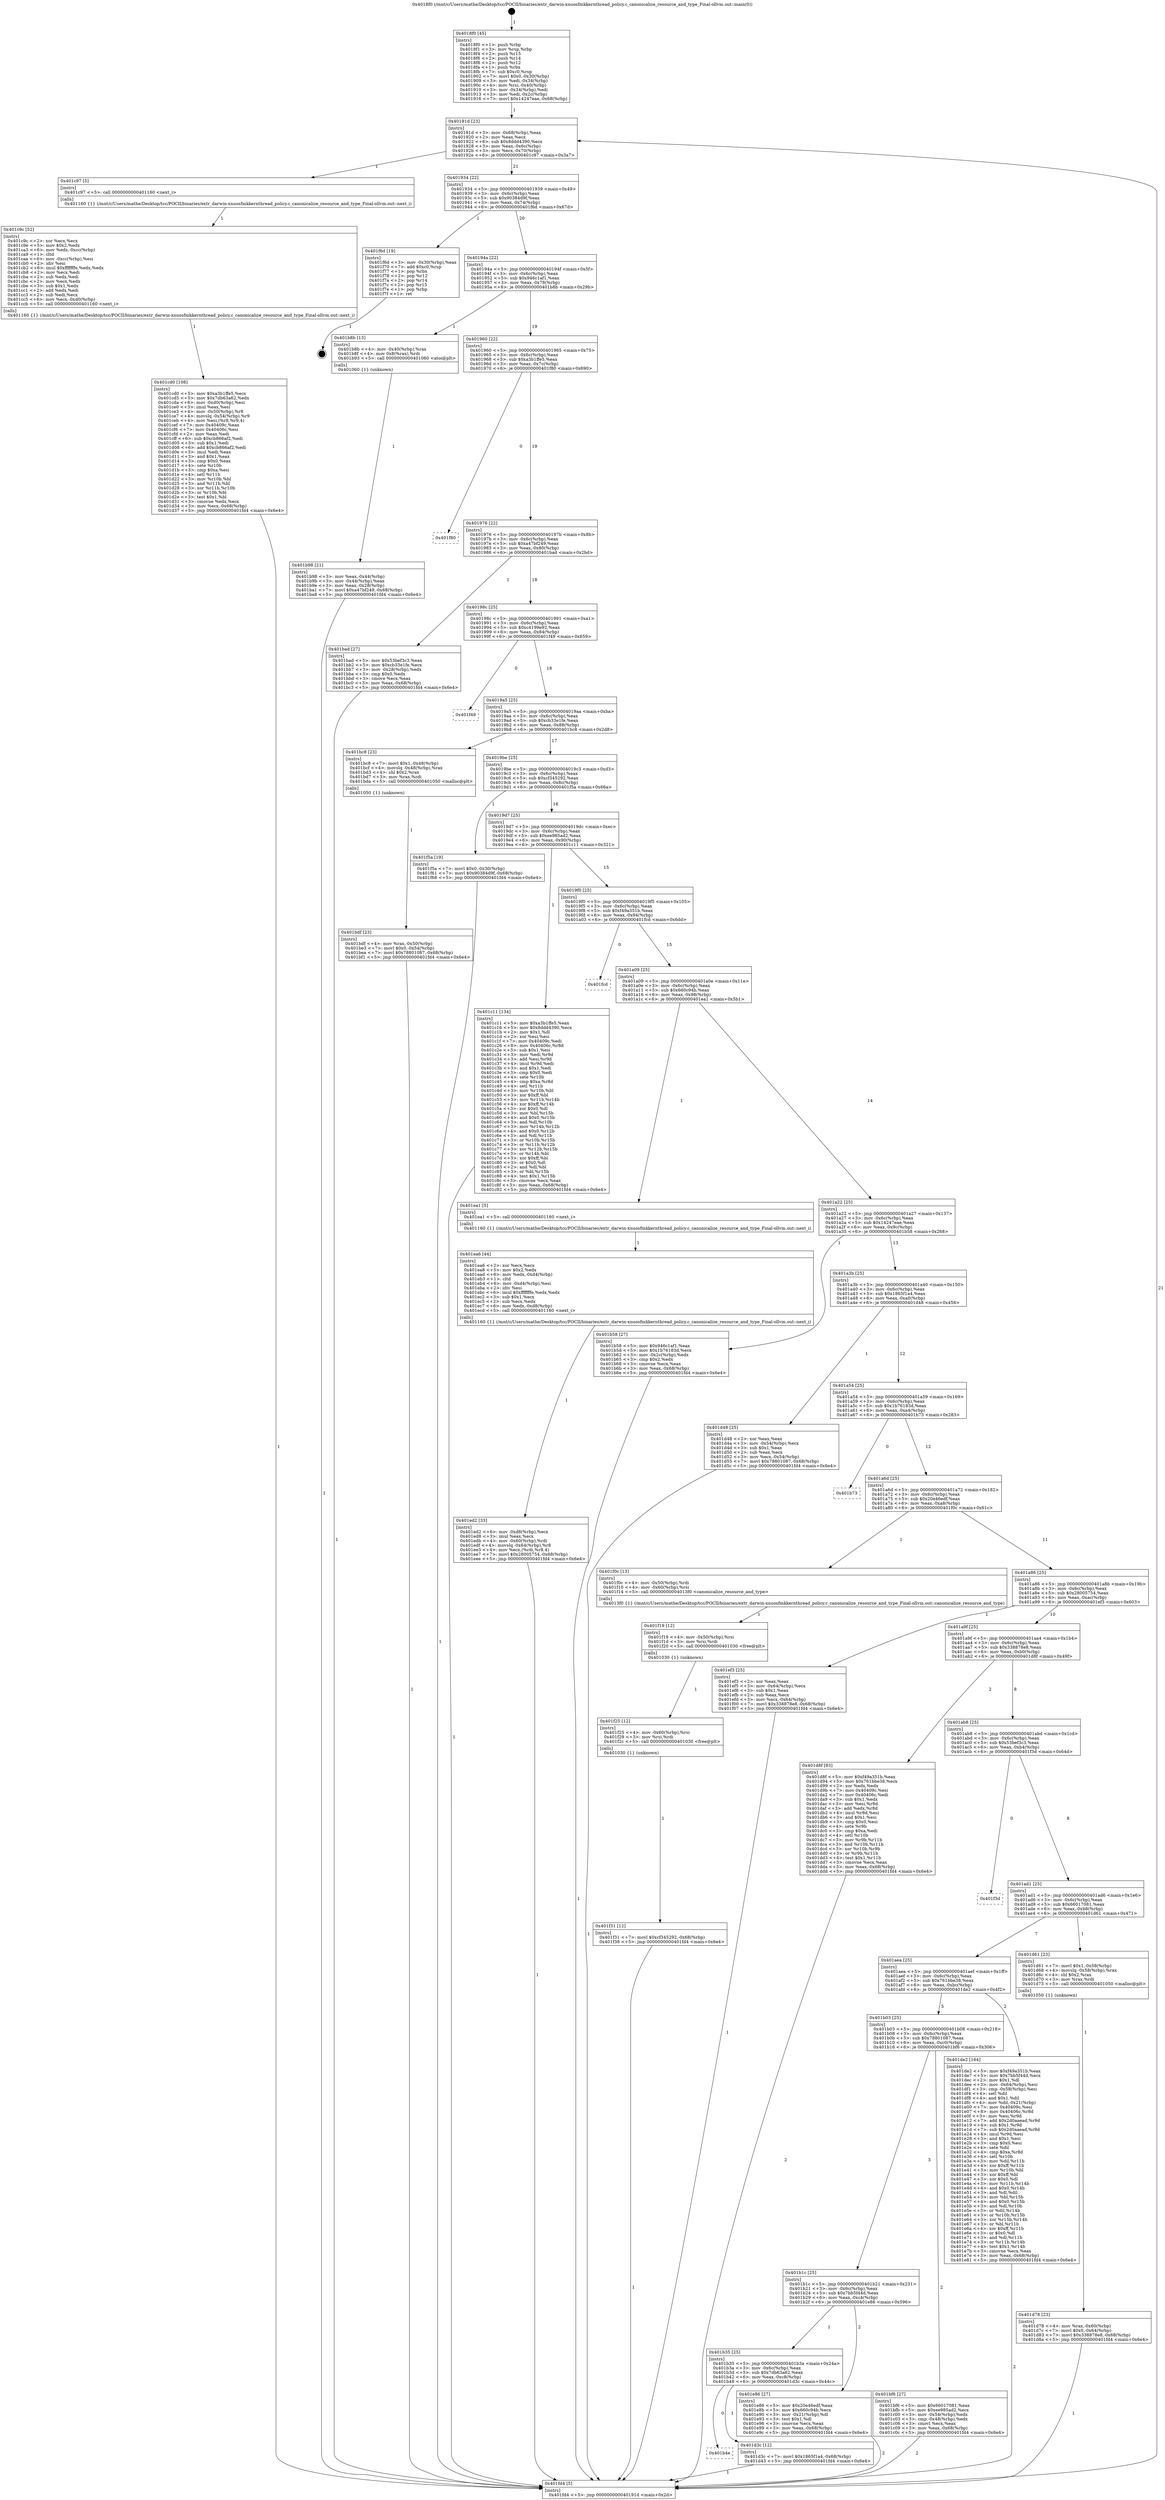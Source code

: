 digraph "0x4018f0" {
  label = "0x4018f0 (/mnt/c/Users/mathe/Desktop/tcc/POCII/binaries/extr_darwin-xnuosfmkkernthread_policy.c_canonicalize_resource_and_type_Final-ollvm.out::main(0))"
  labelloc = "t"
  node[shape=record]

  Entry [label="",width=0.3,height=0.3,shape=circle,fillcolor=black,style=filled]
  "0x40191d" [label="{
     0x40191d [23]\l
     | [instrs]\l
     &nbsp;&nbsp;0x40191d \<+3\>: mov -0x68(%rbp),%eax\l
     &nbsp;&nbsp;0x401920 \<+2\>: mov %eax,%ecx\l
     &nbsp;&nbsp;0x401922 \<+6\>: sub $0x8ddd4390,%ecx\l
     &nbsp;&nbsp;0x401928 \<+3\>: mov %eax,-0x6c(%rbp)\l
     &nbsp;&nbsp;0x40192b \<+3\>: mov %ecx,-0x70(%rbp)\l
     &nbsp;&nbsp;0x40192e \<+6\>: je 0000000000401c97 \<main+0x3a7\>\l
  }"]
  "0x401c97" [label="{
     0x401c97 [5]\l
     | [instrs]\l
     &nbsp;&nbsp;0x401c97 \<+5\>: call 0000000000401160 \<next_i\>\l
     | [calls]\l
     &nbsp;&nbsp;0x401160 \{1\} (/mnt/c/Users/mathe/Desktop/tcc/POCII/binaries/extr_darwin-xnuosfmkkernthread_policy.c_canonicalize_resource_and_type_Final-ollvm.out::next_i)\l
  }"]
  "0x401934" [label="{
     0x401934 [22]\l
     | [instrs]\l
     &nbsp;&nbsp;0x401934 \<+5\>: jmp 0000000000401939 \<main+0x49\>\l
     &nbsp;&nbsp;0x401939 \<+3\>: mov -0x6c(%rbp),%eax\l
     &nbsp;&nbsp;0x40193c \<+5\>: sub $0x90384d9f,%eax\l
     &nbsp;&nbsp;0x401941 \<+3\>: mov %eax,-0x74(%rbp)\l
     &nbsp;&nbsp;0x401944 \<+6\>: je 0000000000401f6d \<main+0x67d\>\l
  }"]
  Exit [label="",width=0.3,height=0.3,shape=circle,fillcolor=black,style=filled,peripheries=2]
  "0x401f6d" [label="{
     0x401f6d [19]\l
     | [instrs]\l
     &nbsp;&nbsp;0x401f6d \<+3\>: mov -0x30(%rbp),%eax\l
     &nbsp;&nbsp;0x401f70 \<+7\>: add $0xc0,%rsp\l
     &nbsp;&nbsp;0x401f77 \<+1\>: pop %rbx\l
     &nbsp;&nbsp;0x401f78 \<+2\>: pop %r12\l
     &nbsp;&nbsp;0x401f7a \<+2\>: pop %r14\l
     &nbsp;&nbsp;0x401f7c \<+2\>: pop %r15\l
     &nbsp;&nbsp;0x401f7e \<+1\>: pop %rbp\l
     &nbsp;&nbsp;0x401f7f \<+1\>: ret\l
  }"]
  "0x40194a" [label="{
     0x40194a [22]\l
     | [instrs]\l
     &nbsp;&nbsp;0x40194a \<+5\>: jmp 000000000040194f \<main+0x5f\>\l
     &nbsp;&nbsp;0x40194f \<+3\>: mov -0x6c(%rbp),%eax\l
     &nbsp;&nbsp;0x401952 \<+5\>: sub $0x946c1af1,%eax\l
     &nbsp;&nbsp;0x401957 \<+3\>: mov %eax,-0x78(%rbp)\l
     &nbsp;&nbsp;0x40195a \<+6\>: je 0000000000401b8b \<main+0x29b\>\l
  }"]
  "0x401f31" [label="{
     0x401f31 [12]\l
     | [instrs]\l
     &nbsp;&nbsp;0x401f31 \<+7\>: movl $0xcf345292,-0x68(%rbp)\l
     &nbsp;&nbsp;0x401f38 \<+5\>: jmp 0000000000401fd4 \<main+0x6e4\>\l
  }"]
  "0x401b8b" [label="{
     0x401b8b [13]\l
     | [instrs]\l
     &nbsp;&nbsp;0x401b8b \<+4\>: mov -0x40(%rbp),%rax\l
     &nbsp;&nbsp;0x401b8f \<+4\>: mov 0x8(%rax),%rdi\l
     &nbsp;&nbsp;0x401b93 \<+5\>: call 0000000000401060 \<atoi@plt\>\l
     | [calls]\l
     &nbsp;&nbsp;0x401060 \{1\} (unknown)\l
  }"]
  "0x401960" [label="{
     0x401960 [22]\l
     | [instrs]\l
     &nbsp;&nbsp;0x401960 \<+5\>: jmp 0000000000401965 \<main+0x75\>\l
     &nbsp;&nbsp;0x401965 \<+3\>: mov -0x6c(%rbp),%eax\l
     &nbsp;&nbsp;0x401968 \<+5\>: sub $0xa3b1ffe5,%eax\l
     &nbsp;&nbsp;0x40196d \<+3\>: mov %eax,-0x7c(%rbp)\l
     &nbsp;&nbsp;0x401970 \<+6\>: je 0000000000401f80 \<main+0x690\>\l
  }"]
  "0x401f25" [label="{
     0x401f25 [12]\l
     | [instrs]\l
     &nbsp;&nbsp;0x401f25 \<+4\>: mov -0x60(%rbp),%rsi\l
     &nbsp;&nbsp;0x401f29 \<+3\>: mov %rsi,%rdi\l
     &nbsp;&nbsp;0x401f2c \<+5\>: call 0000000000401030 \<free@plt\>\l
     | [calls]\l
     &nbsp;&nbsp;0x401030 \{1\} (unknown)\l
  }"]
  "0x401f80" [label="{
     0x401f80\l
  }", style=dashed]
  "0x401976" [label="{
     0x401976 [22]\l
     | [instrs]\l
     &nbsp;&nbsp;0x401976 \<+5\>: jmp 000000000040197b \<main+0x8b\>\l
     &nbsp;&nbsp;0x40197b \<+3\>: mov -0x6c(%rbp),%eax\l
     &nbsp;&nbsp;0x40197e \<+5\>: sub $0xa47bf249,%eax\l
     &nbsp;&nbsp;0x401983 \<+3\>: mov %eax,-0x80(%rbp)\l
     &nbsp;&nbsp;0x401986 \<+6\>: je 0000000000401bad \<main+0x2bd\>\l
  }"]
  "0x401f19" [label="{
     0x401f19 [12]\l
     | [instrs]\l
     &nbsp;&nbsp;0x401f19 \<+4\>: mov -0x50(%rbp),%rsi\l
     &nbsp;&nbsp;0x401f1d \<+3\>: mov %rsi,%rdi\l
     &nbsp;&nbsp;0x401f20 \<+5\>: call 0000000000401030 \<free@plt\>\l
     | [calls]\l
     &nbsp;&nbsp;0x401030 \{1\} (unknown)\l
  }"]
  "0x401bad" [label="{
     0x401bad [27]\l
     | [instrs]\l
     &nbsp;&nbsp;0x401bad \<+5\>: mov $0x53bef3c3,%eax\l
     &nbsp;&nbsp;0x401bb2 \<+5\>: mov $0xcb33e1fe,%ecx\l
     &nbsp;&nbsp;0x401bb7 \<+3\>: mov -0x28(%rbp),%edx\l
     &nbsp;&nbsp;0x401bba \<+3\>: cmp $0x0,%edx\l
     &nbsp;&nbsp;0x401bbd \<+3\>: cmove %ecx,%eax\l
     &nbsp;&nbsp;0x401bc0 \<+3\>: mov %eax,-0x68(%rbp)\l
     &nbsp;&nbsp;0x401bc3 \<+5\>: jmp 0000000000401fd4 \<main+0x6e4\>\l
  }"]
  "0x40198c" [label="{
     0x40198c [25]\l
     | [instrs]\l
     &nbsp;&nbsp;0x40198c \<+5\>: jmp 0000000000401991 \<main+0xa1\>\l
     &nbsp;&nbsp;0x401991 \<+3\>: mov -0x6c(%rbp),%eax\l
     &nbsp;&nbsp;0x401994 \<+5\>: sub $0xc4199e92,%eax\l
     &nbsp;&nbsp;0x401999 \<+6\>: mov %eax,-0x84(%rbp)\l
     &nbsp;&nbsp;0x40199f \<+6\>: je 0000000000401f49 \<main+0x659\>\l
  }"]
  "0x401ed2" [label="{
     0x401ed2 [33]\l
     | [instrs]\l
     &nbsp;&nbsp;0x401ed2 \<+6\>: mov -0xd8(%rbp),%ecx\l
     &nbsp;&nbsp;0x401ed8 \<+3\>: imul %eax,%ecx\l
     &nbsp;&nbsp;0x401edb \<+4\>: mov -0x60(%rbp),%rdi\l
     &nbsp;&nbsp;0x401edf \<+4\>: movslq -0x64(%rbp),%r8\l
     &nbsp;&nbsp;0x401ee3 \<+4\>: mov %ecx,(%rdi,%r8,4)\l
     &nbsp;&nbsp;0x401ee7 \<+7\>: movl $0x28005754,-0x68(%rbp)\l
     &nbsp;&nbsp;0x401eee \<+5\>: jmp 0000000000401fd4 \<main+0x6e4\>\l
  }"]
  "0x401f49" [label="{
     0x401f49\l
  }", style=dashed]
  "0x4019a5" [label="{
     0x4019a5 [25]\l
     | [instrs]\l
     &nbsp;&nbsp;0x4019a5 \<+5\>: jmp 00000000004019aa \<main+0xba\>\l
     &nbsp;&nbsp;0x4019aa \<+3\>: mov -0x6c(%rbp),%eax\l
     &nbsp;&nbsp;0x4019ad \<+5\>: sub $0xcb33e1fe,%eax\l
     &nbsp;&nbsp;0x4019b2 \<+6\>: mov %eax,-0x88(%rbp)\l
     &nbsp;&nbsp;0x4019b8 \<+6\>: je 0000000000401bc8 \<main+0x2d8\>\l
  }"]
  "0x401ea6" [label="{
     0x401ea6 [44]\l
     | [instrs]\l
     &nbsp;&nbsp;0x401ea6 \<+2\>: xor %ecx,%ecx\l
     &nbsp;&nbsp;0x401ea8 \<+5\>: mov $0x2,%edx\l
     &nbsp;&nbsp;0x401ead \<+6\>: mov %edx,-0xd4(%rbp)\l
     &nbsp;&nbsp;0x401eb3 \<+1\>: cltd\l
     &nbsp;&nbsp;0x401eb4 \<+6\>: mov -0xd4(%rbp),%esi\l
     &nbsp;&nbsp;0x401eba \<+2\>: idiv %esi\l
     &nbsp;&nbsp;0x401ebc \<+6\>: imul $0xfffffffe,%edx,%edx\l
     &nbsp;&nbsp;0x401ec2 \<+3\>: sub $0x1,%ecx\l
     &nbsp;&nbsp;0x401ec5 \<+2\>: sub %ecx,%edx\l
     &nbsp;&nbsp;0x401ec7 \<+6\>: mov %edx,-0xd8(%rbp)\l
     &nbsp;&nbsp;0x401ecd \<+5\>: call 0000000000401160 \<next_i\>\l
     | [calls]\l
     &nbsp;&nbsp;0x401160 \{1\} (/mnt/c/Users/mathe/Desktop/tcc/POCII/binaries/extr_darwin-xnuosfmkkernthread_policy.c_canonicalize_resource_and_type_Final-ollvm.out::next_i)\l
  }"]
  "0x401bc8" [label="{
     0x401bc8 [23]\l
     | [instrs]\l
     &nbsp;&nbsp;0x401bc8 \<+7\>: movl $0x1,-0x48(%rbp)\l
     &nbsp;&nbsp;0x401bcf \<+4\>: movslq -0x48(%rbp),%rax\l
     &nbsp;&nbsp;0x401bd3 \<+4\>: shl $0x2,%rax\l
     &nbsp;&nbsp;0x401bd7 \<+3\>: mov %rax,%rdi\l
     &nbsp;&nbsp;0x401bda \<+5\>: call 0000000000401050 \<malloc@plt\>\l
     | [calls]\l
     &nbsp;&nbsp;0x401050 \{1\} (unknown)\l
  }"]
  "0x4019be" [label="{
     0x4019be [25]\l
     | [instrs]\l
     &nbsp;&nbsp;0x4019be \<+5\>: jmp 00000000004019c3 \<main+0xd3\>\l
     &nbsp;&nbsp;0x4019c3 \<+3\>: mov -0x6c(%rbp),%eax\l
     &nbsp;&nbsp;0x4019c6 \<+5\>: sub $0xcf345292,%eax\l
     &nbsp;&nbsp;0x4019cb \<+6\>: mov %eax,-0x8c(%rbp)\l
     &nbsp;&nbsp;0x4019d1 \<+6\>: je 0000000000401f5a \<main+0x66a\>\l
  }"]
  "0x401d78" [label="{
     0x401d78 [23]\l
     | [instrs]\l
     &nbsp;&nbsp;0x401d78 \<+4\>: mov %rax,-0x60(%rbp)\l
     &nbsp;&nbsp;0x401d7c \<+7\>: movl $0x0,-0x64(%rbp)\l
     &nbsp;&nbsp;0x401d83 \<+7\>: movl $0x338878e8,-0x68(%rbp)\l
     &nbsp;&nbsp;0x401d8a \<+5\>: jmp 0000000000401fd4 \<main+0x6e4\>\l
  }"]
  "0x401f5a" [label="{
     0x401f5a [19]\l
     | [instrs]\l
     &nbsp;&nbsp;0x401f5a \<+7\>: movl $0x0,-0x30(%rbp)\l
     &nbsp;&nbsp;0x401f61 \<+7\>: movl $0x90384d9f,-0x68(%rbp)\l
     &nbsp;&nbsp;0x401f68 \<+5\>: jmp 0000000000401fd4 \<main+0x6e4\>\l
  }"]
  "0x4019d7" [label="{
     0x4019d7 [25]\l
     | [instrs]\l
     &nbsp;&nbsp;0x4019d7 \<+5\>: jmp 00000000004019dc \<main+0xec\>\l
     &nbsp;&nbsp;0x4019dc \<+3\>: mov -0x6c(%rbp),%eax\l
     &nbsp;&nbsp;0x4019df \<+5\>: sub $0xee985ad2,%eax\l
     &nbsp;&nbsp;0x4019e4 \<+6\>: mov %eax,-0x90(%rbp)\l
     &nbsp;&nbsp;0x4019ea \<+6\>: je 0000000000401c11 \<main+0x321\>\l
  }"]
  "0x401b4e" [label="{
     0x401b4e\l
  }", style=dashed]
  "0x401c11" [label="{
     0x401c11 [134]\l
     | [instrs]\l
     &nbsp;&nbsp;0x401c11 \<+5\>: mov $0xa3b1ffe5,%eax\l
     &nbsp;&nbsp;0x401c16 \<+5\>: mov $0x8ddd4390,%ecx\l
     &nbsp;&nbsp;0x401c1b \<+2\>: mov $0x1,%dl\l
     &nbsp;&nbsp;0x401c1d \<+2\>: xor %esi,%esi\l
     &nbsp;&nbsp;0x401c1f \<+7\>: mov 0x40409c,%edi\l
     &nbsp;&nbsp;0x401c26 \<+8\>: mov 0x40406c,%r8d\l
     &nbsp;&nbsp;0x401c2e \<+3\>: sub $0x1,%esi\l
     &nbsp;&nbsp;0x401c31 \<+3\>: mov %edi,%r9d\l
     &nbsp;&nbsp;0x401c34 \<+3\>: add %esi,%r9d\l
     &nbsp;&nbsp;0x401c37 \<+4\>: imul %r9d,%edi\l
     &nbsp;&nbsp;0x401c3b \<+3\>: and $0x1,%edi\l
     &nbsp;&nbsp;0x401c3e \<+3\>: cmp $0x0,%edi\l
     &nbsp;&nbsp;0x401c41 \<+4\>: sete %r10b\l
     &nbsp;&nbsp;0x401c45 \<+4\>: cmp $0xa,%r8d\l
     &nbsp;&nbsp;0x401c49 \<+4\>: setl %r11b\l
     &nbsp;&nbsp;0x401c4d \<+3\>: mov %r10b,%bl\l
     &nbsp;&nbsp;0x401c50 \<+3\>: xor $0xff,%bl\l
     &nbsp;&nbsp;0x401c53 \<+3\>: mov %r11b,%r14b\l
     &nbsp;&nbsp;0x401c56 \<+4\>: xor $0xff,%r14b\l
     &nbsp;&nbsp;0x401c5a \<+3\>: xor $0x0,%dl\l
     &nbsp;&nbsp;0x401c5d \<+3\>: mov %bl,%r15b\l
     &nbsp;&nbsp;0x401c60 \<+4\>: and $0x0,%r15b\l
     &nbsp;&nbsp;0x401c64 \<+3\>: and %dl,%r10b\l
     &nbsp;&nbsp;0x401c67 \<+3\>: mov %r14b,%r12b\l
     &nbsp;&nbsp;0x401c6a \<+4\>: and $0x0,%r12b\l
     &nbsp;&nbsp;0x401c6e \<+3\>: and %dl,%r11b\l
     &nbsp;&nbsp;0x401c71 \<+3\>: or %r10b,%r15b\l
     &nbsp;&nbsp;0x401c74 \<+3\>: or %r11b,%r12b\l
     &nbsp;&nbsp;0x401c77 \<+3\>: xor %r12b,%r15b\l
     &nbsp;&nbsp;0x401c7a \<+3\>: or %r14b,%bl\l
     &nbsp;&nbsp;0x401c7d \<+3\>: xor $0xff,%bl\l
     &nbsp;&nbsp;0x401c80 \<+3\>: or $0x0,%dl\l
     &nbsp;&nbsp;0x401c83 \<+2\>: and %dl,%bl\l
     &nbsp;&nbsp;0x401c85 \<+3\>: or %bl,%r15b\l
     &nbsp;&nbsp;0x401c88 \<+4\>: test $0x1,%r15b\l
     &nbsp;&nbsp;0x401c8c \<+3\>: cmovne %ecx,%eax\l
     &nbsp;&nbsp;0x401c8f \<+3\>: mov %eax,-0x68(%rbp)\l
     &nbsp;&nbsp;0x401c92 \<+5\>: jmp 0000000000401fd4 \<main+0x6e4\>\l
  }"]
  "0x4019f0" [label="{
     0x4019f0 [25]\l
     | [instrs]\l
     &nbsp;&nbsp;0x4019f0 \<+5\>: jmp 00000000004019f5 \<main+0x105\>\l
     &nbsp;&nbsp;0x4019f5 \<+3\>: mov -0x6c(%rbp),%eax\l
     &nbsp;&nbsp;0x4019f8 \<+5\>: sub $0xf49a351b,%eax\l
     &nbsp;&nbsp;0x4019fd \<+6\>: mov %eax,-0x94(%rbp)\l
     &nbsp;&nbsp;0x401a03 \<+6\>: je 0000000000401fcd \<main+0x6dd\>\l
  }"]
  "0x401d3c" [label="{
     0x401d3c [12]\l
     | [instrs]\l
     &nbsp;&nbsp;0x401d3c \<+7\>: movl $0x1865f1a4,-0x68(%rbp)\l
     &nbsp;&nbsp;0x401d43 \<+5\>: jmp 0000000000401fd4 \<main+0x6e4\>\l
  }"]
  "0x401fcd" [label="{
     0x401fcd\l
  }", style=dashed]
  "0x401a09" [label="{
     0x401a09 [25]\l
     | [instrs]\l
     &nbsp;&nbsp;0x401a09 \<+5\>: jmp 0000000000401a0e \<main+0x11e\>\l
     &nbsp;&nbsp;0x401a0e \<+3\>: mov -0x6c(%rbp),%eax\l
     &nbsp;&nbsp;0x401a11 \<+5\>: sub $0x660c94b,%eax\l
     &nbsp;&nbsp;0x401a16 \<+6\>: mov %eax,-0x98(%rbp)\l
     &nbsp;&nbsp;0x401a1c \<+6\>: je 0000000000401ea1 \<main+0x5b1\>\l
  }"]
  "0x401b35" [label="{
     0x401b35 [25]\l
     | [instrs]\l
     &nbsp;&nbsp;0x401b35 \<+5\>: jmp 0000000000401b3a \<main+0x24a\>\l
     &nbsp;&nbsp;0x401b3a \<+3\>: mov -0x6c(%rbp),%eax\l
     &nbsp;&nbsp;0x401b3d \<+5\>: sub $0x7db63a62,%eax\l
     &nbsp;&nbsp;0x401b42 \<+6\>: mov %eax,-0xc8(%rbp)\l
     &nbsp;&nbsp;0x401b48 \<+6\>: je 0000000000401d3c \<main+0x44c\>\l
  }"]
  "0x401ea1" [label="{
     0x401ea1 [5]\l
     | [instrs]\l
     &nbsp;&nbsp;0x401ea1 \<+5\>: call 0000000000401160 \<next_i\>\l
     | [calls]\l
     &nbsp;&nbsp;0x401160 \{1\} (/mnt/c/Users/mathe/Desktop/tcc/POCII/binaries/extr_darwin-xnuosfmkkernthread_policy.c_canonicalize_resource_and_type_Final-ollvm.out::next_i)\l
  }"]
  "0x401a22" [label="{
     0x401a22 [25]\l
     | [instrs]\l
     &nbsp;&nbsp;0x401a22 \<+5\>: jmp 0000000000401a27 \<main+0x137\>\l
     &nbsp;&nbsp;0x401a27 \<+3\>: mov -0x6c(%rbp),%eax\l
     &nbsp;&nbsp;0x401a2a \<+5\>: sub $0x14247eae,%eax\l
     &nbsp;&nbsp;0x401a2f \<+6\>: mov %eax,-0x9c(%rbp)\l
     &nbsp;&nbsp;0x401a35 \<+6\>: je 0000000000401b58 \<main+0x268\>\l
  }"]
  "0x401e86" [label="{
     0x401e86 [27]\l
     | [instrs]\l
     &nbsp;&nbsp;0x401e86 \<+5\>: mov $0x20e46edf,%eax\l
     &nbsp;&nbsp;0x401e8b \<+5\>: mov $0x660c94b,%ecx\l
     &nbsp;&nbsp;0x401e90 \<+3\>: mov -0x21(%rbp),%dl\l
     &nbsp;&nbsp;0x401e93 \<+3\>: test $0x1,%dl\l
     &nbsp;&nbsp;0x401e96 \<+3\>: cmovne %ecx,%eax\l
     &nbsp;&nbsp;0x401e99 \<+3\>: mov %eax,-0x68(%rbp)\l
     &nbsp;&nbsp;0x401e9c \<+5\>: jmp 0000000000401fd4 \<main+0x6e4\>\l
  }"]
  "0x401b58" [label="{
     0x401b58 [27]\l
     | [instrs]\l
     &nbsp;&nbsp;0x401b58 \<+5\>: mov $0x946c1af1,%eax\l
     &nbsp;&nbsp;0x401b5d \<+5\>: mov $0x1b76183d,%ecx\l
     &nbsp;&nbsp;0x401b62 \<+3\>: mov -0x2c(%rbp),%edx\l
     &nbsp;&nbsp;0x401b65 \<+3\>: cmp $0x2,%edx\l
     &nbsp;&nbsp;0x401b68 \<+3\>: cmovne %ecx,%eax\l
     &nbsp;&nbsp;0x401b6b \<+3\>: mov %eax,-0x68(%rbp)\l
     &nbsp;&nbsp;0x401b6e \<+5\>: jmp 0000000000401fd4 \<main+0x6e4\>\l
  }"]
  "0x401a3b" [label="{
     0x401a3b [25]\l
     | [instrs]\l
     &nbsp;&nbsp;0x401a3b \<+5\>: jmp 0000000000401a40 \<main+0x150\>\l
     &nbsp;&nbsp;0x401a40 \<+3\>: mov -0x6c(%rbp),%eax\l
     &nbsp;&nbsp;0x401a43 \<+5\>: sub $0x1865f1a4,%eax\l
     &nbsp;&nbsp;0x401a48 \<+6\>: mov %eax,-0xa0(%rbp)\l
     &nbsp;&nbsp;0x401a4e \<+6\>: je 0000000000401d48 \<main+0x458\>\l
  }"]
  "0x401fd4" [label="{
     0x401fd4 [5]\l
     | [instrs]\l
     &nbsp;&nbsp;0x401fd4 \<+5\>: jmp 000000000040191d \<main+0x2d\>\l
  }"]
  "0x4018f0" [label="{
     0x4018f0 [45]\l
     | [instrs]\l
     &nbsp;&nbsp;0x4018f0 \<+1\>: push %rbp\l
     &nbsp;&nbsp;0x4018f1 \<+3\>: mov %rsp,%rbp\l
     &nbsp;&nbsp;0x4018f4 \<+2\>: push %r15\l
     &nbsp;&nbsp;0x4018f6 \<+2\>: push %r14\l
     &nbsp;&nbsp;0x4018f8 \<+2\>: push %r12\l
     &nbsp;&nbsp;0x4018fa \<+1\>: push %rbx\l
     &nbsp;&nbsp;0x4018fb \<+7\>: sub $0xc0,%rsp\l
     &nbsp;&nbsp;0x401902 \<+7\>: movl $0x0,-0x30(%rbp)\l
     &nbsp;&nbsp;0x401909 \<+3\>: mov %edi,-0x34(%rbp)\l
     &nbsp;&nbsp;0x40190c \<+4\>: mov %rsi,-0x40(%rbp)\l
     &nbsp;&nbsp;0x401910 \<+3\>: mov -0x34(%rbp),%edi\l
     &nbsp;&nbsp;0x401913 \<+3\>: mov %edi,-0x2c(%rbp)\l
     &nbsp;&nbsp;0x401916 \<+7\>: movl $0x14247eae,-0x68(%rbp)\l
  }"]
  "0x401b98" [label="{
     0x401b98 [21]\l
     | [instrs]\l
     &nbsp;&nbsp;0x401b98 \<+3\>: mov %eax,-0x44(%rbp)\l
     &nbsp;&nbsp;0x401b9b \<+3\>: mov -0x44(%rbp),%eax\l
     &nbsp;&nbsp;0x401b9e \<+3\>: mov %eax,-0x28(%rbp)\l
     &nbsp;&nbsp;0x401ba1 \<+7\>: movl $0xa47bf249,-0x68(%rbp)\l
     &nbsp;&nbsp;0x401ba8 \<+5\>: jmp 0000000000401fd4 \<main+0x6e4\>\l
  }"]
  "0x401bdf" [label="{
     0x401bdf [23]\l
     | [instrs]\l
     &nbsp;&nbsp;0x401bdf \<+4\>: mov %rax,-0x50(%rbp)\l
     &nbsp;&nbsp;0x401be3 \<+7\>: movl $0x0,-0x54(%rbp)\l
     &nbsp;&nbsp;0x401bea \<+7\>: movl $0x78801087,-0x68(%rbp)\l
     &nbsp;&nbsp;0x401bf1 \<+5\>: jmp 0000000000401fd4 \<main+0x6e4\>\l
  }"]
  "0x401cd0" [label="{
     0x401cd0 [108]\l
     | [instrs]\l
     &nbsp;&nbsp;0x401cd0 \<+5\>: mov $0xa3b1ffe5,%ecx\l
     &nbsp;&nbsp;0x401cd5 \<+5\>: mov $0x7db63a62,%edx\l
     &nbsp;&nbsp;0x401cda \<+6\>: mov -0xd0(%rbp),%esi\l
     &nbsp;&nbsp;0x401ce0 \<+3\>: imul %eax,%esi\l
     &nbsp;&nbsp;0x401ce3 \<+4\>: mov -0x50(%rbp),%r8\l
     &nbsp;&nbsp;0x401ce7 \<+4\>: movslq -0x54(%rbp),%r9\l
     &nbsp;&nbsp;0x401ceb \<+4\>: mov %esi,(%r8,%r9,4)\l
     &nbsp;&nbsp;0x401cef \<+7\>: mov 0x40409c,%eax\l
     &nbsp;&nbsp;0x401cf6 \<+7\>: mov 0x40406c,%esi\l
     &nbsp;&nbsp;0x401cfd \<+2\>: mov %eax,%edi\l
     &nbsp;&nbsp;0x401cff \<+6\>: sub $0xcb866af2,%edi\l
     &nbsp;&nbsp;0x401d05 \<+3\>: sub $0x1,%edi\l
     &nbsp;&nbsp;0x401d08 \<+6\>: add $0xcb866af2,%edi\l
     &nbsp;&nbsp;0x401d0e \<+3\>: imul %edi,%eax\l
     &nbsp;&nbsp;0x401d11 \<+3\>: and $0x1,%eax\l
     &nbsp;&nbsp;0x401d14 \<+3\>: cmp $0x0,%eax\l
     &nbsp;&nbsp;0x401d17 \<+4\>: sete %r10b\l
     &nbsp;&nbsp;0x401d1b \<+3\>: cmp $0xa,%esi\l
     &nbsp;&nbsp;0x401d1e \<+4\>: setl %r11b\l
     &nbsp;&nbsp;0x401d22 \<+3\>: mov %r10b,%bl\l
     &nbsp;&nbsp;0x401d25 \<+3\>: and %r11b,%bl\l
     &nbsp;&nbsp;0x401d28 \<+3\>: xor %r11b,%r10b\l
     &nbsp;&nbsp;0x401d2b \<+3\>: or %r10b,%bl\l
     &nbsp;&nbsp;0x401d2e \<+3\>: test $0x1,%bl\l
     &nbsp;&nbsp;0x401d31 \<+3\>: cmovne %edx,%ecx\l
     &nbsp;&nbsp;0x401d34 \<+3\>: mov %ecx,-0x68(%rbp)\l
     &nbsp;&nbsp;0x401d37 \<+5\>: jmp 0000000000401fd4 \<main+0x6e4\>\l
  }"]
  "0x401d48" [label="{
     0x401d48 [25]\l
     | [instrs]\l
     &nbsp;&nbsp;0x401d48 \<+2\>: xor %eax,%eax\l
     &nbsp;&nbsp;0x401d4a \<+3\>: mov -0x54(%rbp),%ecx\l
     &nbsp;&nbsp;0x401d4d \<+3\>: sub $0x1,%eax\l
     &nbsp;&nbsp;0x401d50 \<+2\>: sub %eax,%ecx\l
     &nbsp;&nbsp;0x401d52 \<+3\>: mov %ecx,-0x54(%rbp)\l
     &nbsp;&nbsp;0x401d55 \<+7\>: movl $0x78801087,-0x68(%rbp)\l
     &nbsp;&nbsp;0x401d5c \<+5\>: jmp 0000000000401fd4 \<main+0x6e4\>\l
  }"]
  "0x401a54" [label="{
     0x401a54 [25]\l
     | [instrs]\l
     &nbsp;&nbsp;0x401a54 \<+5\>: jmp 0000000000401a59 \<main+0x169\>\l
     &nbsp;&nbsp;0x401a59 \<+3\>: mov -0x6c(%rbp),%eax\l
     &nbsp;&nbsp;0x401a5c \<+5\>: sub $0x1b76183d,%eax\l
     &nbsp;&nbsp;0x401a61 \<+6\>: mov %eax,-0xa4(%rbp)\l
     &nbsp;&nbsp;0x401a67 \<+6\>: je 0000000000401b73 \<main+0x283\>\l
  }"]
  "0x401c9c" [label="{
     0x401c9c [52]\l
     | [instrs]\l
     &nbsp;&nbsp;0x401c9c \<+2\>: xor %ecx,%ecx\l
     &nbsp;&nbsp;0x401c9e \<+5\>: mov $0x2,%edx\l
     &nbsp;&nbsp;0x401ca3 \<+6\>: mov %edx,-0xcc(%rbp)\l
     &nbsp;&nbsp;0x401ca9 \<+1\>: cltd\l
     &nbsp;&nbsp;0x401caa \<+6\>: mov -0xcc(%rbp),%esi\l
     &nbsp;&nbsp;0x401cb0 \<+2\>: idiv %esi\l
     &nbsp;&nbsp;0x401cb2 \<+6\>: imul $0xfffffffe,%edx,%edx\l
     &nbsp;&nbsp;0x401cb8 \<+2\>: mov %ecx,%edi\l
     &nbsp;&nbsp;0x401cba \<+2\>: sub %edx,%edi\l
     &nbsp;&nbsp;0x401cbc \<+2\>: mov %ecx,%edx\l
     &nbsp;&nbsp;0x401cbe \<+3\>: sub $0x1,%edx\l
     &nbsp;&nbsp;0x401cc1 \<+2\>: add %edx,%edi\l
     &nbsp;&nbsp;0x401cc3 \<+2\>: sub %edi,%ecx\l
     &nbsp;&nbsp;0x401cc5 \<+6\>: mov %ecx,-0xd0(%rbp)\l
     &nbsp;&nbsp;0x401ccb \<+5\>: call 0000000000401160 \<next_i\>\l
     | [calls]\l
     &nbsp;&nbsp;0x401160 \{1\} (/mnt/c/Users/mathe/Desktop/tcc/POCII/binaries/extr_darwin-xnuosfmkkernthread_policy.c_canonicalize_resource_and_type_Final-ollvm.out::next_i)\l
  }"]
  "0x401b73" [label="{
     0x401b73\l
  }", style=dashed]
  "0x401a6d" [label="{
     0x401a6d [25]\l
     | [instrs]\l
     &nbsp;&nbsp;0x401a6d \<+5\>: jmp 0000000000401a72 \<main+0x182\>\l
     &nbsp;&nbsp;0x401a72 \<+3\>: mov -0x6c(%rbp),%eax\l
     &nbsp;&nbsp;0x401a75 \<+5\>: sub $0x20e46edf,%eax\l
     &nbsp;&nbsp;0x401a7a \<+6\>: mov %eax,-0xa8(%rbp)\l
     &nbsp;&nbsp;0x401a80 \<+6\>: je 0000000000401f0c \<main+0x61c\>\l
  }"]
  "0x401b1c" [label="{
     0x401b1c [25]\l
     | [instrs]\l
     &nbsp;&nbsp;0x401b1c \<+5\>: jmp 0000000000401b21 \<main+0x231\>\l
     &nbsp;&nbsp;0x401b21 \<+3\>: mov -0x6c(%rbp),%eax\l
     &nbsp;&nbsp;0x401b24 \<+5\>: sub $0x7bb5f44d,%eax\l
     &nbsp;&nbsp;0x401b29 \<+6\>: mov %eax,-0xc4(%rbp)\l
     &nbsp;&nbsp;0x401b2f \<+6\>: je 0000000000401e86 \<main+0x596\>\l
  }"]
  "0x401f0c" [label="{
     0x401f0c [13]\l
     | [instrs]\l
     &nbsp;&nbsp;0x401f0c \<+4\>: mov -0x50(%rbp),%rdi\l
     &nbsp;&nbsp;0x401f10 \<+4\>: mov -0x60(%rbp),%rsi\l
     &nbsp;&nbsp;0x401f14 \<+5\>: call 00000000004013f0 \<canonicalize_resource_and_type\>\l
     | [calls]\l
     &nbsp;&nbsp;0x4013f0 \{1\} (/mnt/c/Users/mathe/Desktop/tcc/POCII/binaries/extr_darwin-xnuosfmkkernthread_policy.c_canonicalize_resource_and_type_Final-ollvm.out::canonicalize_resource_and_type)\l
  }"]
  "0x401a86" [label="{
     0x401a86 [25]\l
     | [instrs]\l
     &nbsp;&nbsp;0x401a86 \<+5\>: jmp 0000000000401a8b \<main+0x19b\>\l
     &nbsp;&nbsp;0x401a8b \<+3\>: mov -0x6c(%rbp),%eax\l
     &nbsp;&nbsp;0x401a8e \<+5\>: sub $0x28005754,%eax\l
     &nbsp;&nbsp;0x401a93 \<+6\>: mov %eax,-0xac(%rbp)\l
     &nbsp;&nbsp;0x401a99 \<+6\>: je 0000000000401ef3 \<main+0x603\>\l
  }"]
  "0x401bf6" [label="{
     0x401bf6 [27]\l
     | [instrs]\l
     &nbsp;&nbsp;0x401bf6 \<+5\>: mov $0x66017081,%eax\l
     &nbsp;&nbsp;0x401bfb \<+5\>: mov $0xee985ad2,%ecx\l
     &nbsp;&nbsp;0x401c00 \<+3\>: mov -0x54(%rbp),%edx\l
     &nbsp;&nbsp;0x401c03 \<+3\>: cmp -0x48(%rbp),%edx\l
     &nbsp;&nbsp;0x401c06 \<+3\>: cmovl %ecx,%eax\l
     &nbsp;&nbsp;0x401c09 \<+3\>: mov %eax,-0x68(%rbp)\l
     &nbsp;&nbsp;0x401c0c \<+5\>: jmp 0000000000401fd4 \<main+0x6e4\>\l
  }"]
  "0x401ef3" [label="{
     0x401ef3 [25]\l
     | [instrs]\l
     &nbsp;&nbsp;0x401ef3 \<+2\>: xor %eax,%eax\l
     &nbsp;&nbsp;0x401ef5 \<+3\>: mov -0x64(%rbp),%ecx\l
     &nbsp;&nbsp;0x401ef8 \<+3\>: sub $0x1,%eax\l
     &nbsp;&nbsp;0x401efb \<+2\>: sub %eax,%ecx\l
     &nbsp;&nbsp;0x401efd \<+3\>: mov %ecx,-0x64(%rbp)\l
     &nbsp;&nbsp;0x401f00 \<+7\>: movl $0x338878e8,-0x68(%rbp)\l
     &nbsp;&nbsp;0x401f07 \<+5\>: jmp 0000000000401fd4 \<main+0x6e4\>\l
  }"]
  "0x401a9f" [label="{
     0x401a9f [25]\l
     | [instrs]\l
     &nbsp;&nbsp;0x401a9f \<+5\>: jmp 0000000000401aa4 \<main+0x1b4\>\l
     &nbsp;&nbsp;0x401aa4 \<+3\>: mov -0x6c(%rbp),%eax\l
     &nbsp;&nbsp;0x401aa7 \<+5\>: sub $0x338878e8,%eax\l
     &nbsp;&nbsp;0x401aac \<+6\>: mov %eax,-0xb0(%rbp)\l
     &nbsp;&nbsp;0x401ab2 \<+6\>: je 0000000000401d8f \<main+0x49f\>\l
  }"]
  "0x401b03" [label="{
     0x401b03 [25]\l
     | [instrs]\l
     &nbsp;&nbsp;0x401b03 \<+5\>: jmp 0000000000401b08 \<main+0x218\>\l
     &nbsp;&nbsp;0x401b08 \<+3\>: mov -0x6c(%rbp),%eax\l
     &nbsp;&nbsp;0x401b0b \<+5\>: sub $0x78801087,%eax\l
     &nbsp;&nbsp;0x401b10 \<+6\>: mov %eax,-0xc0(%rbp)\l
     &nbsp;&nbsp;0x401b16 \<+6\>: je 0000000000401bf6 \<main+0x306\>\l
  }"]
  "0x401d8f" [label="{
     0x401d8f [83]\l
     | [instrs]\l
     &nbsp;&nbsp;0x401d8f \<+5\>: mov $0xf49a351b,%eax\l
     &nbsp;&nbsp;0x401d94 \<+5\>: mov $0x761bbe38,%ecx\l
     &nbsp;&nbsp;0x401d99 \<+2\>: xor %edx,%edx\l
     &nbsp;&nbsp;0x401d9b \<+7\>: mov 0x40409c,%esi\l
     &nbsp;&nbsp;0x401da2 \<+7\>: mov 0x40406c,%edi\l
     &nbsp;&nbsp;0x401da9 \<+3\>: sub $0x1,%edx\l
     &nbsp;&nbsp;0x401dac \<+3\>: mov %esi,%r8d\l
     &nbsp;&nbsp;0x401daf \<+3\>: add %edx,%r8d\l
     &nbsp;&nbsp;0x401db2 \<+4\>: imul %r8d,%esi\l
     &nbsp;&nbsp;0x401db6 \<+3\>: and $0x1,%esi\l
     &nbsp;&nbsp;0x401db9 \<+3\>: cmp $0x0,%esi\l
     &nbsp;&nbsp;0x401dbc \<+4\>: sete %r9b\l
     &nbsp;&nbsp;0x401dc0 \<+3\>: cmp $0xa,%edi\l
     &nbsp;&nbsp;0x401dc3 \<+4\>: setl %r10b\l
     &nbsp;&nbsp;0x401dc7 \<+3\>: mov %r9b,%r11b\l
     &nbsp;&nbsp;0x401dca \<+3\>: and %r10b,%r11b\l
     &nbsp;&nbsp;0x401dcd \<+3\>: xor %r10b,%r9b\l
     &nbsp;&nbsp;0x401dd0 \<+3\>: or %r9b,%r11b\l
     &nbsp;&nbsp;0x401dd3 \<+4\>: test $0x1,%r11b\l
     &nbsp;&nbsp;0x401dd7 \<+3\>: cmovne %ecx,%eax\l
     &nbsp;&nbsp;0x401dda \<+3\>: mov %eax,-0x68(%rbp)\l
     &nbsp;&nbsp;0x401ddd \<+5\>: jmp 0000000000401fd4 \<main+0x6e4\>\l
  }"]
  "0x401ab8" [label="{
     0x401ab8 [25]\l
     | [instrs]\l
     &nbsp;&nbsp;0x401ab8 \<+5\>: jmp 0000000000401abd \<main+0x1cd\>\l
     &nbsp;&nbsp;0x401abd \<+3\>: mov -0x6c(%rbp),%eax\l
     &nbsp;&nbsp;0x401ac0 \<+5\>: sub $0x53bef3c3,%eax\l
     &nbsp;&nbsp;0x401ac5 \<+6\>: mov %eax,-0xb4(%rbp)\l
     &nbsp;&nbsp;0x401acb \<+6\>: je 0000000000401f3d \<main+0x64d\>\l
  }"]
  "0x401de2" [label="{
     0x401de2 [164]\l
     | [instrs]\l
     &nbsp;&nbsp;0x401de2 \<+5\>: mov $0xf49a351b,%eax\l
     &nbsp;&nbsp;0x401de7 \<+5\>: mov $0x7bb5f44d,%ecx\l
     &nbsp;&nbsp;0x401dec \<+2\>: mov $0x1,%dl\l
     &nbsp;&nbsp;0x401dee \<+3\>: mov -0x64(%rbp),%esi\l
     &nbsp;&nbsp;0x401df1 \<+3\>: cmp -0x58(%rbp),%esi\l
     &nbsp;&nbsp;0x401df4 \<+4\>: setl %dil\l
     &nbsp;&nbsp;0x401df8 \<+4\>: and $0x1,%dil\l
     &nbsp;&nbsp;0x401dfc \<+4\>: mov %dil,-0x21(%rbp)\l
     &nbsp;&nbsp;0x401e00 \<+7\>: mov 0x40409c,%esi\l
     &nbsp;&nbsp;0x401e07 \<+8\>: mov 0x40406c,%r8d\l
     &nbsp;&nbsp;0x401e0f \<+3\>: mov %esi,%r9d\l
     &nbsp;&nbsp;0x401e12 \<+7\>: add $0x2d0aaead,%r9d\l
     &nbsp;&nbsp;0x401e19 \<+4\>: sub $0x1,%r9d\l
     &nbsp;&nbsp;0x401e1d \<+7\>: sub $0x2d0aaead,%r9d\l
     &nbsp;&nbsp;0x401e24 \<+4\>: imul %r9d,%esi\l
     &nbsp;&nbsp;0x401e28 \<+3\>: and $0x1,%esi\l
     &nbsp;&nbsp;0x401e2b \<+3\>: cmp $0x0,%esi\l
     &nbsp;&nbsp;0x401e2e \<+4\>: sete %dil\l
     &nbsp;&nbsp;0x401e32 \<+4\>: cmp $0xa,%r8d\l
     &nbsp;&nbsp;0x401e36 \<+4\>: setl %r10b\l
     &nbsp;&nbsp;0x401e3a \<+3\>: mov %dil,%r11b\l
     &nbsp;&nbsp;0x401e3d \<+4\>: xor $0xff,%r11b\l
     &nbsp;&nbsp;0x401e41 \<+3\>: mov %r10b,%bl\l
     &nbsp;&nbsp;0x401e44 \<+3\>: xor $0xff,%bl\l
     &nbsp;&nbsp;0x401e47 \<+3\>: xor $0x0,%dl\l
     &nbsp;&nbsp;0x401e4a \<+3\>: mov %r11b,%r14b\l
     &nbsp;&nbsp;0x401e4d \<+4\>: and $0x0,%r14b\l
     &nbsp;&nbsp;0x401e51 \<+3\>: and %dl,%dil\l
     &nbsp;&nbsp;0x401e54 \<+3\>: mov %bl,%r15b\l
     &nbsp;&nbsp;0x401e57 \<+4\>: and $0x0,%r15b\l
     &nbsp;&nbsp;0x401e5b \<+3\>: and %dl,%r10b\l
     &nbsp;&nbsp;0x401e5e \<+3\>: or %dil,%r14b\l
     &nbsp;&nbsp;0x401e61 \<+3\>: or %r10b,%r15b\l
     &nbsp;&nbsp;0x401e64 \<+3\>: xor %r15b,%r14b\l
     &nbsp;&nbsp;0x401e67 \<+3\>: or %bl,%r11b\l
     &nbsp;&nbsp;0x401e6a \<+4\>: xor $0xff,%r11b\l
     &nbsp;&nbsp;0x401e6e \<+3\>: or $0x0,%dl\l
     &nbsp;&nbsp;0x401e71 \<+3\>: and %dl,%r11b\l
     &nbsp;&nbsp;0x401e74 \<+3\>: or %r11b,%r14b\l
     &nbsp;&nbsp;0x401e77 \<+4\>: test $0x1,%r14b\l
     &nbsp;&nbsp;0x401e7b \<+3\>: cmovne %ecx,%eax\l
     &nbsp;&nbsp;0x401e7e \<+3\>: mov %eax,-0x68(%rbp)\l
     &nbsp;&nbsp;0x401e81 \<+5\>: jmp 0000000000401fd4 \<main+0x6e4\>\l
  }"]
  "0x401f3d" [label="{
     0x401f3d\l
  }", style=dashed]
  "0x401ad1" [label="{
     0x401ad1 [25]\l
     | [instrs]\l
     &nbsp;&nbsp;0x401ad1 \<+5\>: jmp 0000000000401ad6 \<main+0x1e6\>\l
     &nbsp;&nbsp;0x401ad6 \<+3\>: mov -0x6c(%rbp),%eax\l
     &nbsp;&nbsp;0x401ad9 \<+5\>: sub $0x66017081,%eax\l
     &nbsp;&nbsp;0x401ade \<+6\>: mov %eax,-0xb8(%rbp)\l
     &nbsp;&nbsp;0x401ae4 \<+6\>: je 0000000000401d61 \<main+0x471\>\l
  }"]
  "0x401aea" [label="{
     0x401aea [25]\l
     | [instrs]\l
     &nbsp;&nbsp;0x401aea \<+5\>: jmp 0000000000401aef \<main+0x1ff\>\l
     &nbsp;&nbsp;0x401aef \<+3\>: mov -0x6c(%rbp),%eax\l
     &nbsp;&nbsp;0x401af2 \<+5\>: sub $0x761bbe38,%eax\l
     &nbsp;&nbsp;0x401af7 \<+6\>: mov %eax,-0xbc(%rbp)\l
     &nbsp;&nbsp;0x401afd \<+6\>: je 0000000000401de2 \<main+0x4f2\>\l
  }"]
  "0x401d61" [label="{
     0x401d61 [23]\l
     | [instrs]\l
     &nbsp;&nbsp;0x401d61 \<+7\>: movl $0x1,-0x58(%rbp)\l
     &nbsp;&nbsp;0x401d68 \<+4\>: movslq -0x58(%rbp),%rax\l
     &nbsp;&nbsp;0x401d6c \<+4\>: shl $0x2,%rax\l
     &nbsp;&nbsp;0x401d70 \<+3\>: mov %rax,%rdi\l
     &nbsp;&nbsp;0x401d73 \<+5\>: call 0000000000401050 \<malloc@plt\>\l
     | [calls]\l
     &nbsp;&nbsp;0x401050 \{1\} (unknown)\l
  }"]
  Entry -> "0x4018f0" [label=" 1"]
  "0x40191d" -> "0x401c97" [label=" 1"]
  "0x40191d" -> "0x401934" [label=" 21"]
  "0x401f6d" -> Exit [label=" 1"]
  "0x401934" -> "0x401f6d" [label=" 1"]
  "0x401934" -> "0x40194a" [label=" 20"]
  "0x401f5a" -> "0x401fd4" [label=" 1"]
  "0x40194a" -> "0x401b8b" [label=" 1"]
  "0x40194a" -> "0x401960" [label=" 19"]
  "0x401f31" -> "0x401fd4" [label=" 1"]
  "0x401960" -> "0x401f80" [label=" 0"]
  "0x401960" -> "0x401976" [label=" 19"]
  "0x401f25" -> "0x401f31" [label=" 1"]
  "0x401976" -> "0x401bad" [label=" 1"]
  "0x401976" -> "0x40198c" [label=" 18"]
  "0x401f19" -> "0x401f25" [label=" 1"]
  "0x40198c" -> "0x401f49" [label=" 0"]
  "0x40198c" -> "0x4019a5" [label=" 18"]
  "0x401f0c" -> "0x401f19" [label=" 1"]
  "0x4019a5" -> "0x401bc8" [label=" 1"]
  "0x4019a5" -> "0x4019be" [label=" 17"]
  "0x401ef3" -> "0x401fd4" [label=" 1"]
  "0x4019be" -> "0x401f5a" [label=" 1"]
  "0x4019be" -> "0x4019d7" [label=" 16"]
  "0x401ed2" -> "0x401fd4" [label=" 1"]
  "0x4019d7" -> "0x401c11" [label=" 1"]
  "0x4019d7" -> "0x4019f0" [label=" 15"]
  "0x401ea6" -> "0x401ed2" [label=" 1"]
  "0x4019f0" -> "0x401fcd" [label=" 0"]
  "0x4019f0" -> "0x401a09" [label=" 15"]
  "0x401ea1" -> "0x401ea6" [label=" 1"]
  "0x401a09" -> "0x401ea1" [label=" 1"]
  "0x401a09" -> "0x401a22" [label=" 14"]
  "0x401de2" -> "0x401fd4" [label=" 2"]
  "0x401a22" -> "0x401b58" [label=" 1"]
  "0x401a22" -> "0x401a3b" [label=" 13"]
  "0x401b58" -> "0x401fd4" [label=" 1"]
  "0x4018f0" -> "0x40191d" [label=" 1"]
  "0x401fd4" -> "0x40191d" [label=" 21"]
  "0x401b8b" -> "0x401b98" [label=" 1"]
  "0x401b98" -> "0x401fd4" [label=" 1"]
  "0x401bad" -> "0x401fd4" [label=" 1"]
  "0x401bc8" -> "0x401bdf" [label=" 1"]
  "0x401bdf" -> "0x401fd4" [label=" 1"]
  "0x401d8f" -> "0x401fd4" [label=" 2"]
  "0x401a3b" -> "0x401d48" [label=" 1"]
  "0x401a3b" -> "0x401a54" [label=" 12"]
  "0x401d61" -> "0x401d78" [label=" 1"]
  "0x401a54" -> "0x401b73" [label=" 0"]
  "0x401a54" -> "0x401a6d" [label=" 12"]
  "0x401d48" -> "0x401fd4" [label=" 1"]
  "0x401a6d" -> "0x401f0c" [label=" 1"]
  "0x401a6d" -> "0x401a86" [label=" 11"]
  "0x401d3c" -> "0x401fd4" [label=" 1"]
  "0x401a86" -> "0x401ef3" [label=" 1"]
  "0x401a86" -> "0x401a9f" [label=" 10"]
  "0x401b35" -> "0x401b4e" [label=" 0"]
  "0x401a9f" -> "0x401d8f" [label=" 2"]
  "0x401a9f" -> "0x401ab8" [label=" 8"]
  "0x401e86" -> "0x401fd4" [label=" 2"]
  "0x401ab8" -> "0x401f3d" [label=" 0"]
  "0x401ab8" -> "0x401ad1" [label=" 8"]
  "0x401b1c" -> "0x401b35" [label=" 1"]
  "0x401ad1" -> "0x401d61" [label=" 1"]
  "0x401ad1" -> "0x401aea" [label=" 7"]
  "0x401b1c" -> "0x401e86" [label=" 2"]
  "0x401aea" -> "0x401de2" [label=" 2"]
  "0x401aea" -> "0x401b03" [label=" 5"]
  "0x401b35" -> "0x401d3c" [label=" 1"]
  "0x401b03" -> "0x401bf6" [label=" 2"]
  "0x401b03" -> "0x401b1c" [label=" 3"]
  "0x401bf6" -> "0x401fd4" [label=" 2"]
  "0x401c11" -> "0x401fd4" [label=" 1"]
  "0x401c97" -> "0x401c9c" [label=" 1"]
  "0x401c9c" -> "0x401cd0" [label=" 1"]
  "0x401cd0" -> "0x401fd4" [label=" 1"]
  "0x401d78" -> "0x401fd4" [label=" 1"]
}
